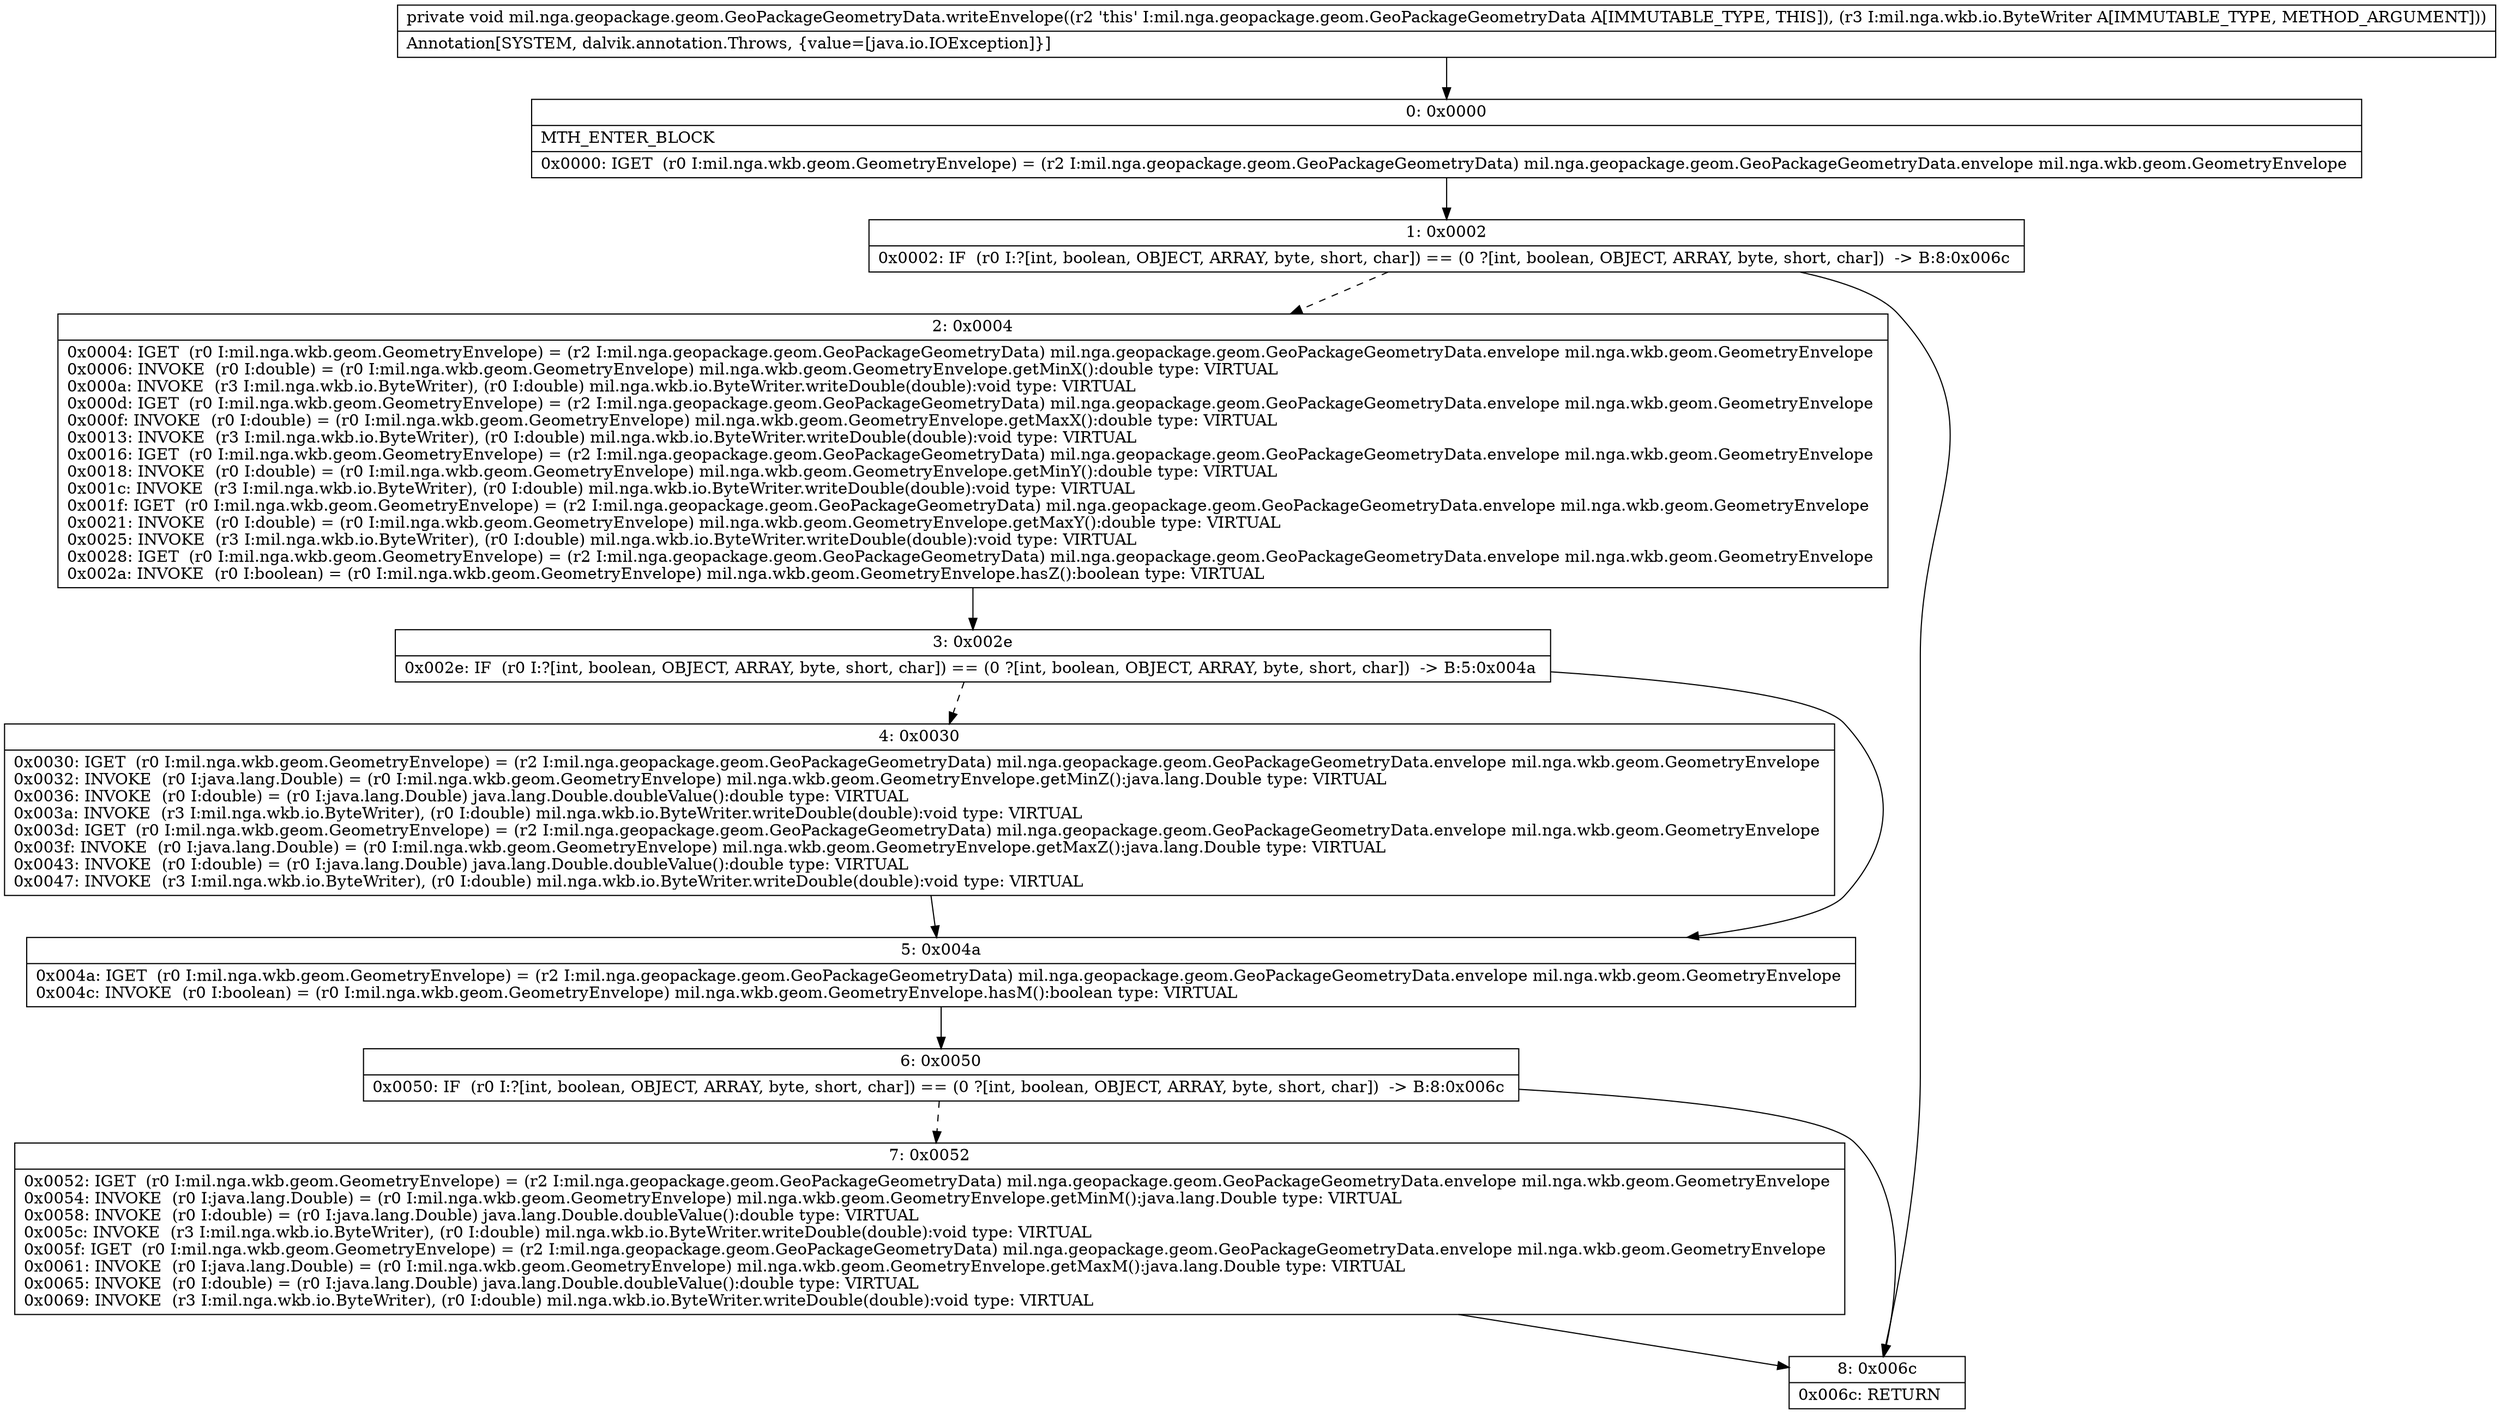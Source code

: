 digraph "CFG formil.nga.geopackage.geom.GeoPackageGeometryData.writeEnvelope(Lmil\/nga\/wkb\/io\/ByteWriter;)V" {
Node_0 [shape=record,label="{0\:\ 0x0000|MTH_ENTER_BLOCK\l|0x0000: IGET  (r0 I:mil.nga.wkb.geom.GeometryEnvelope) = (r2 I:mil.nga.geopackage.geom.GeoPackageGeometryData) mil.nga.geopackage.geom.GeoPackageGeometryData.envelope mil.nga.wkb.geom.GeometryEnvelope \l}"];
Node_1 [shape=record,label="{1\:\ 0x0002|0x0002: IF  (r0 I:?[int, boolean, OBJECT, ARRAY, byte, short, char]) == (0 ?[int, boolean, OBJECT, ARRAY, byte, short, char])  \-\> B:8:0x006c \l}"];
Node_2 [shape=record,label="{2\:\ 0x0004|0x0004: IGET  (r0 I:mil.nga.wkb.geom.GeometryEnvelope) = (r2 I:mil.nga.geopackage.geom.GeoPackageGeometryData) mil.nga.geopackage.geom.GeoPackageGeometryData.envelope mil.nga.wkb.geom.GeometryEnvelope \l0x0006: INVOKE  (r0 I:double) = (r0 I:mil.nga.wkb.geom.GeometryEnvelope) mil.nga.wkb.geom.GeometryEnvelope.getMinX():double type: VIRTUAL \l0x000a: INVOKE  (r3 I:mil.nga.wkb.io.ByteWriter), (r0 I:double) mil.nga.wkb.io.ByteWriter.writeDouble(double):void type: VIRTUAL \l0x000d: IGET  (r0 I:mil.nga.wkb.geom.GeometryEnvelope) = (r2 I:mil.nga.geopackage.geom.GeoPackageGeometryData) mil.nga.geopackage.geom.GeoPackageGeometryData.envelope mil.nga.wkb.geom.GeometryEnvelope \l0x000f: INVOKE  (r0 I:double) = (r0 I:mil.nga.wkb.geom.GeometryEnvelope) mil.nga.wkb.geom.GeometryEnvelope.getMaxX():double type: VIRTUAL \l0x0013: INVOKE  (r3 I:mil.nga.wkb.io.ByteWriter), (r0 I:double) mil.nga.wkb.io.ByteWriter.writeDouble(double):void type: VIRTUAL \l0x0016: IGET  (r0 I:mil.nga.wkb.geom.GeometryEnvelope) = (r2 I:mil.nga.geopackage.geom.GeoPackageGeometryData) mil.nga.geopackage.geom.GeoPackageGeometryData.envelope mil.nga.wkb.geom.GeometryEnvelope \l0x0018: INVOKE  (r0 I:double) = (r0 I:mil.nga.wkb.geom.GeometryEnvelope) mil.nga.wkb.geom.GeometryEnvelope.getMinY():double type: VIRTUAL \l0x001c: INVOKE  (r3 I:mil.nga.wkb.io.ByteWriter), (r0 I:double) mil.nga.wkb.io.ByteWriter.writeDouble(double):void type: VIRTUAL \l0x001f: IGET  (r0 I:mil.nga.wkb.geom.GeometryEnvelope) = (r2 I:mil.nga.geopackage.geom.GeoPackageGeometryData) mil.nga.geopackage.geom.GeoPackageGeometryData.envelope mil.nga.wkb.geom.GeometryEnvelope \l0x0021: INVOKE  (r0 I:double) = (r0 I:mil.nga.wkb.geom.GeometryEnvelope) mil.nga.wkb.geom.GeometryEnvelope.getMaxY():double type: VIRTUAL \l0x0025: INVOKE  (r3 I:mil.nga.wkb.io.ByteWriter), (r0 I:double) mil.nga.wkb.io.ByteWriter.writeDouble(double):void type: VIRTUAL \l0x0028: IGET  (r0 I:mil.nga.wkb.geom.GeometryEnvelope) = (r2 I:mil.nga.geopackage.geom.GeoPackageGeometryData) mil.nga.geopackage.geom.GeoPackageGeometryData.envelope mil.nga.wkb.geom.GeometryEnvelope \l0x002a: INVOKE  (r0 I:boolean) = (r0 I:mil.nga.wkb.geom.GeometryEnvelope) mil.nga.wkb.geom.GeometryEnvelope.hasZ():boolean type: VIRTUAL \l}"];
Node_3 [shape=record,label="{3\:\ 0x002e|0x002e: IF  (r0 I:?[int, boolean, OBJECT, ARRAY, byte, short, char]) == (0 ?[int, boolean, OBJECT, ARRAY, byte, short, char])  \-\> B:5:0x004a \l}"];
Node_4 [shape=record,label="{4\:\ 0x0030|0x0030: IGET  (r0 I:mil.nga.wkb.geom.GeometryEnvelope) = (r2 I:mil.nga.geopackage.geom.GeoPackageGeometryData) mil.nga.geopackage.geom.GeoPackageGeometryData.envelope mil.nga.wkb.geom.GeometryEnvelope \l0x0032: INVOKE  (r0 I:java.lang.Double) = (r0 I:mil.nga.wkb.geom.GeometryEnvelope) mil.nga.wkb.geom.GeometryEnvelope.getMinZ():java.lang.Double type: VIRTUAL \l0x0036: INVOKE  (r0 I:double) = (r0 I:java.lang.Double) java.lang.Double.doubleValue():double type: VIRTUAL \l0x003a: INVOKE  (r3 I:mil.nga.wkb.io.ByteWriter), (r0 I:double) mil.nga.wkb.io.ByteWriter.writeDouble(double):void type: VIRTUAL \l0x003d: IGET  (r0 I:mil.nga.wkb.geom.GeometryEnvelope) = (r2 I:mil.nga.geopackage.geom.GeoPackageGeometryData) mil.nga.geopackage.geom.GeoPackageGeometryData.envelope mil.nga.wkb.geom.GeometryEnvelope \l0x003f: INVOKE  (r0 I:java.lang.Double) = (r0 I:mil.nga.wkb.geom.GeometryEnvelope) mil.nga.wkb.geom.GeometryEnvelope.getMaxZ():java.lang.Double type: VIRTUAL \l0x0043: INVOKE  (r0 I:double) = (r0 I:java.lang.Double) java.lang.Double.doubleValue():double type: VIRTUAL \l0x0047: INVOKE  (r3 I:mil.nga.wkb.io.ByteWriter), (r0 I:double) mil.nga.wkb.io.ByteWriter.writeDouble(double):void type: VIRTUAL \l}"];
Node_5 [shape=record,label="{5\:\ 0x004a|0x004a: IGET  (r0 I:mil.nga.wkb.geom.GeometryEnvelope) = (r2 I:mil.nga.geopackage.geom.GeoPackageGeometryData) mil.nga.geopackage.geom.GeoPackageGeometryData.envelope mil.nga.wkb.geom.GeometryEnvelope \l0x004c: INVOKE  (r0 I:boolean) = (r0 I:mil.nga.wkb.geom.GeometryEnvelope) mil.nga.wkb.geom.GeometryEnvelope.hasM():boolean type: VIRTUAL \l}"];
Node_6 [shape=record,label="{6\:\ 0x0050|0x0050: IF  (r0 I:?[int, boolean, OBJECT, ARRAY, byte, short, char]) == (0 ?[int, boolean, OBJECT, ARRAY, byte, short, char])  \-\> B:8:0x006c \l}"];
Node_7 [shape=record,label="{7\:\ 0x0052|0x0052: IGET  (r0 I:mil.nga.wkb.geom.GeometryEnvelope) = (r2 I:mil.nga.geopackage.geom.GeoPackageGeometryData) mil.nga.geopackage.geom.GeoPackageGeometryData.envelope mil.nga.wkb.geom.GeometryEnvelope \l0x0054: INVOKE  (r0 I:java.lang.Double) = (r0 I:mil.nga.wkb.geom.GeometryEnvelope) mil.nga.wkb.geom.GeometryEnvelope.getMinM():java.lang.Double type: VIRTUAL \l0x0058: INVOKE  (r0 I:double) = (r0 I:java.lang.Double) java.lang.Double.doubleValue():double type: VIRTUAL \l0x005c: INVOKE  (r3 I:mil.nga.wkb.io.ByteWriter), (r0 I:double) mil.nga.wkb.io.ByteWriter.writeDouble(double):void type: VIRTUAL \l0x005f: IGET  (r0 I:mil.nga.wkb.geom.GeometryEnvelope) = (r2 I:mil.nga.geopackage.geom.GeoPackageGeometryData) mil.nga.geopackage.geom.GeoPackageGeometryData.envelope mil.nga.wkb.geom.GeometryEnvelope \l0x0061: INVOKE  (r0 I:java.lang.Double) = (r0 I:mil.nga.wkb.geom.GeometryEnvelope) mil.nga.wkb.geom.GeometryEnvelope.getMaxM():java.lang.Double type: VIRTUAL \l0x0065: INVOKE  (r0 I:double) = (r0 I:java.lang.Double) java.lang.Double.doubleValue():double type: VIRTUAL \l0x0069: INVOKE  (r3 I:mil.nga.wkb.io.ByteWriter), (r0 I:double) mil.nga.wkb.io.ByteWriter.writeDouble(double):void type: VIRTUAL \l}"];
Node_8 [shape=record,label="{8\:\ 0x006c|0x006c: RETURN   \l}"];
MethodNode[shape=record,label="{private void mil.nga.geopackage.geom.GeoPackageGeometryData.writeEnvelope((r2 'this' I:mil.nga.geopackage.geom.GeoPackageGeometryData A[IMMUTABLE_TYPE, THIS]), (r3 I:mil.nga.wkb.io.ByteWriter A[IMMUTABLE_TYPE, METHOD_ARGUMENT]))  | Annotation[SYSTEM, dalvik.annotation.Throws, \{value=[java.io.IOException]\}]\l}"];
MethodNode -> Node_0;
Node_0 -> Node_1;
Node_1 -> Node_2[style=dashed];
Node_1 -> Node_8;
Node_2 -> Node_3;
Node_3 -> Node_4[style=dashed];
Node_3 -> Node_5;
Node_4 -> Node_5;
Node_5 -> Node_6;
Node_6 -> Node_7[style=dashed];
Node_6 -> Node_8;
Node_7 -> Node_8;
}

